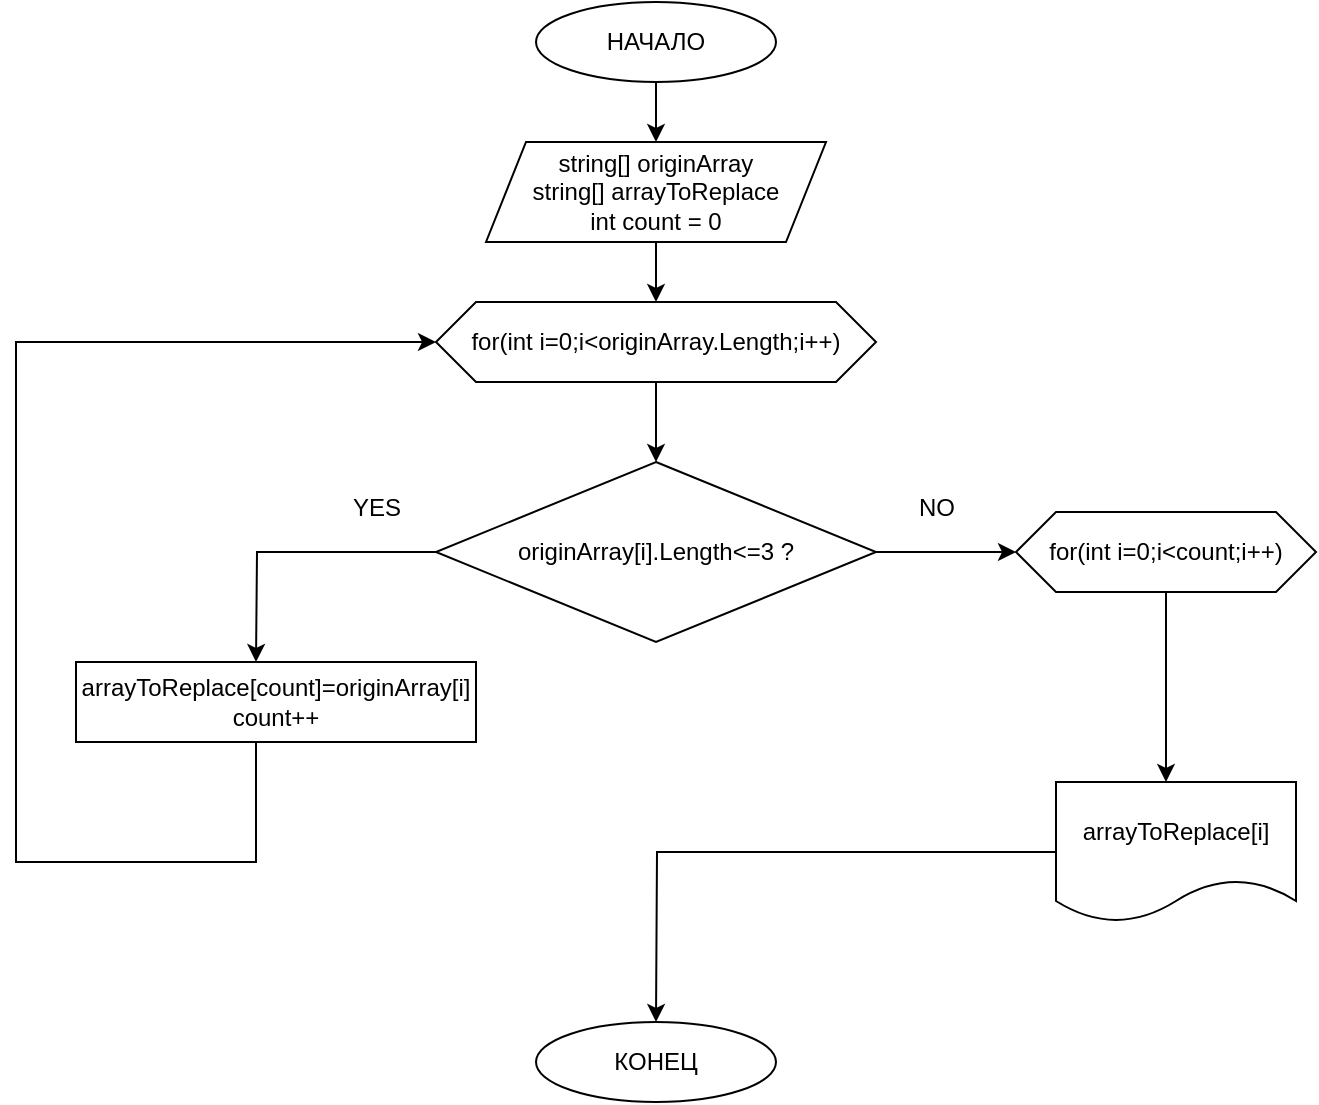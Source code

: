<mxfile version="24.0.6" type="device">
  <diagram name="Страница — 1" id="i0EpF41gf5h4zYF6RRCa">
    <mxGraphModel dx="1434" dy="780" grid="1" gridSize="10" guides="1" tooltips="1" connect="1" arrows="1" fold="1" page="1" pageScale="1" pageWidth="827" pageHeight="1169" math="0" shadow="0">
      <root>
        <mxCell id="0" />
        <mxCell id="1" parent="0" />
        <mxCell id="vyme01hgAQcu3NiY33Lq-9" style="edgeStyle=orthogonalEdgeStyle;rounded=0;orthogonalLoop=1;jettySize=auto;html=1;entryX=0.5;entryY=0;entryDx=0;entryDy=0;" edge="1" parent="1" source="vyme01hgAQcu3NiY33Lq-10" target="vyme01hgAQcu3NiY33Lq-12">
          <mxGeometry relative="1" as="geometry" />
        </mxCell>
        <mxCell id="vyme01hgAQcu3NiY33Lq-10" value="НАЧАЛО" style="ellipse;whiteSpace=wrap;html=1;" vertex="1" parent="1">
          <mxGeometry x="340" y="10" width="120" height="40" as="geometry" />
        </mxCell>
        <mxCell id="vyme01hgAQcu3NiY33Lq-11" style="edgeStyle=orthogonalEdgeStyle;rounded=0;orthogonalLoop=1;jettySize=auto;html=1;exitX=0.5;exitY=1;exitDx=0;exitDy=0;" edge="1" parent="1" source="vyme01hgAQcu3NiY33Lq-12" target="vyme01hgAQcu3NiY33Lq-14">
          <mxGeometry relative="1" as="geometry">
            <mxPoint x="400" y="200" as="targetPoint" />
          </mxGeometry>
        </mxCell>
        <mxCell id="vyme01hgAQcu3NiY33Lq-12" value="string[] originArray&lt;div&gt;string[] arrayToReplace&lt;/div&gt;&lt;div&gt;int count = 0&lt;/div&gt;" style="shape=parallelogram;perimeter=parallelogramPerimeter;whiteSpace=wrap;html=1;fixedSize=1;" vertex="1" parent="1">
          <mxGeometry x="315" y="80" width="170" height="50" as="geometry" />
        </mxCell>
        <mxCell id="vyme01hgAQcu3NiY33Lq-13" style="edgeStyle=orthogonalEdgeStyle;rounded=0;orthogonalLoop=1;jettySize=auto;html=1;exitX=0.5;exitY=1;exitDx=0;exitDy=0;" edge="1" parent="1" source="vyme01hgAQcu3NiY33Lq-14">
          <mxGeometry relative="1" as="geometry">
            <mxPoint x="400" y="240" as="targetPoint" />
          </mxGeometry>
        </mxCell>
        <mxCell id="vyme01hgAQcu3NiY33Lq-14" value="for(int i=0;i&amp;lt;originArray.Length;i++)" style="shape=hexagon;perimeter=hexagonPerimeter2;whiteSpace=wrap;html=1;fixedSize=1;" vertex="1" parent="1">
          <mxGeometry x="290" y="160" width="220" height="40" as="geometry" />
        </mxCell>
        <mxCell id="vyme01hgAQcu3NiY33Lq-21" style="edgeStyle=orthogonalEdgeStyle;rounded=0;orthogonalLoop=1;jettySize=auto;html=1;exitX=0;exitY=0.5;exitDx=0;exitDy=0;" edge="1" parent="1" source="vyme01hgAQcu3NiY33Lq-15">
          <mxGeometry relative="1" as="geometry">
            <mxPoint x="200" y="340" as="targetPoint" />
          </mxGeometry>
        </mxCell>
        <mxCell id="vyme01hgAQcu3NiY33Lq-23" style="edgeStyle=orthogonalEdgeStyle;rounded=0;orthogonalLoop=1;jettySize=auto;html=1;exitX=1;exitY=0.5;exitDx=0;exitDy=0;" edge="1" parent="1" source="vyme01hgAQcu3NiY33Lq-15">
          <mxGeometry relative="1" as="geometry">
            <mxPoint x="580" y="285" as="targetPoint" />
          </mxGeometry>
        </mxCell>
        <mxCell id="vyme01hgAQcu3NiY33Lq-15" value="originArray[i].Length&amp;lt;=3 ?" style="rhombus;whiteSpace=wrap;html=1;" vertex="1" parent="1">
          <mxGeometry x="290" y="240" width="220" height="90" as="geometry" />
        </mxCell>
        <mxCell id="vyme01hgAQcu3NiY33Lq-17" value="YES" style="text;html=1;align=center;verticalAlign=middle;resizable=0;points=[];autosize=1;strokeColor=none;fillColor=none;" vertex="1" parent="1">
          <mxGeometry x="235" y="248" width="50" height="30" as="geometry" />
        </mxCell>
        <mxCell id="vyme01hgAQcu3NiY33Lq-22" style="edgeStyle=orthogonalEdgeStyle;rounded=0;orthogonalLoop=1;jettySize=auto;html=1;exitX=0.5;exitY=1;exitDx=0;exitDy=0;entryX=0;entryY=0.5;entryDx=0;entryDy=0;" edge="1" parent="1" source="vyme01hgAQcu3NiY33Lq-20" target="vyme01hgAQcu3NiY33Lq-14">
          <mxGeometry relative="1" as="geometry">
            <Array as="points">
              <mxPoint x="200" y="380" />
              <mxPoint x="200" y="440" />
              <mxPoint x="80" y="440" />
              <mxPoint x="80" y="180" />
            </Array>
          </mxGeometry>
        </mxCell>
        <mxCell id="vyme01hgAQcu3NiY33Lq-20" value="arrayToReplace[count]=originArray[i]&lt;div&gt;count++&lt;/div&gt;" style="rounded=0;whiteSpace=wrap;html=1;" vertex="1" parent="1">
          <mxGeometry x="110" y="340" width="200" height="40" as="geometry" />
        </mxCell>
        <mxCell id="vyme01hgAQcu3NiY33Lq-24" value="NO" style="text;html=1;align=center;verticalAlign=middle;resizable=0;points=[];autosize=1;strokeColor=none;fillColor=none;" vertex="1" parent="1">
          <mxGeometry x="520" y="248" width="40" height="30" as="geometry" />
        </mxCell>
        <mxCell id="vyme01hgAQcu3NiY33Lq-26" style="edgeStyle=orthogonalEdgeStyle;rounded=0;orthogonalLoop=1;jettySize=auto;html=1;exitX=0.5;exitY=1;exitDx=0;exitDy=0;" edge="1" parent="1" source="vyme01hgAQcu3NiY33Lq-25">
          <mxGeometry relative="1" as="geometry">
            <mxPoint x="655" y="400" as="targetPoint" />
          </mxGeometry>
        </mxCell>
        <mxCell id="vyme01hgAQcu3NiY33Lq-25" value="for(int i=0;i&amp;lt;count;i++)" style="shape=hexagon;perimeter=hexagonPerimeter2;whiteSpace=wrap;html=1;fixedSize=1;" vertex="1" parent="1">
          <mxGeometry x="580" y="265" width="150" height="40" as="geometry" />
        </mxCell>
        <mxCell id="vyme01hgAQcu3NiY33Lq-28" style="edgeStyle=orthogonalEdgeStyle;rounded=0;orthogonalLoop=1;jettySize=auto;html=1;" edge="1" parent="1" source="vyme01hgAQcu3NiY33Lq-27">
          <mxGeometry relative="1" as="geometry">
            <mxPoint x="400" y="520" as="targetPoint" />
          </mxGeometry>
        </mxCell>
        <mxCell id="vyme01hgAQcu3NiY33Lq-27" value="arrayToReplace[i]" style="shape=document;whiteSpace=wrap;html=1;boundedLbl=1;" vertex="1" parent="1">
          <mxGeometry x="600" y="400" width="120" height="70" as="geometry" />
        </mxCell>
        <mxCell id="vyme01hgAQcu3NiY33Lq-29" value="КОНЕЦ" style="ellipse;whiteSpace=wrap;html=1;" vertex="1" parent="1">
          <mxGeometry x="340" y="520" width="120" height="40" as="geometry" />
        </mxCell>
      </root>
    </mxGraphModel>
  </diagram>
</mxfile>
